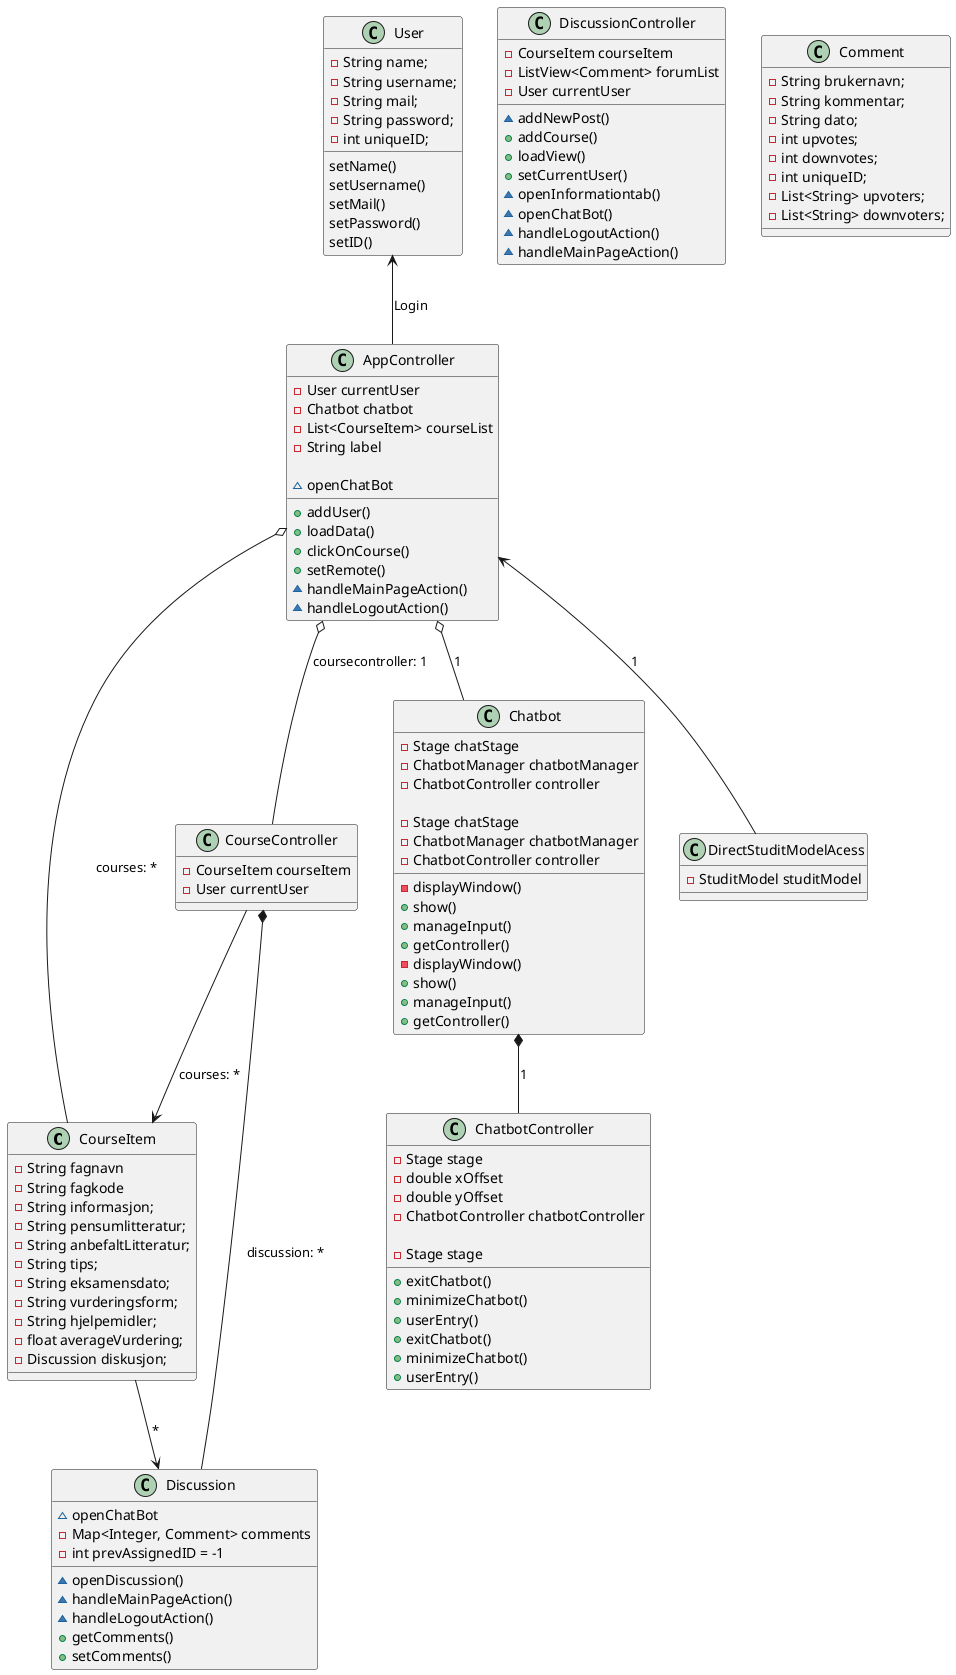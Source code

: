 @startuml
class CourseItem {
  - String fagnavn
  - String fagkode
  - String informasjon;
  - String pensumlitteratur;
  - String anbefaltLitteratur;
  - String tips;
  - String eksamensdato;
  - String vurderingsform;
  - String hjelpemidler;
  - float averageVurdering;
  - Discussion diskusjon;
}


class CourseController {
  - CourseItem courseItem
  - User currentUser
}


class Discussion {

  ~ openDiscussion()
  ~ openChatBot
  ~ handleMainPageAction()
  ~ handleLogoutAction()
}


class DiscussionController {
    - CourseItem courseItem
    - ListView<Comment> forumList
    - User currentUser

    ~ addNewPost() 
    + addCourse()
    + loadView()
    + setCurrentUser()
    ~ openInformationtab()
    ~ openChatBot()
    ~ handleLogoutAction()
    ~ handleMainPageAction()
}

class Discussion {
    - Map<Integer, Comment> comments
    - int prevAssignedID = -1

    + getComments()
    + setComments()
}

class Comment {
    - String brukernavn;
    - String kommentar;
    - String dato;
    - int upvotes;
    - int downvotes;
    - int uniqueID;
    - List<String> upvoters;
    - List<String> downvoters;
}


class User {
    - String name;
    - String username;
    - String mail;
    - String password;
    - int uniqueID;

    setName()
    setUsername()
    setMail()
    setPassword()
    setID()
}

 
class AppController {
    - User currentUser
    - Chatbot chatbot
    - List<CourseItem> courseList
    - String label

    + addUser()
    + loadData()
    + clickOnCourse()
    + setRemote()
    ~ openChatBot
    ~ handleMainPageAction()
    ~ handleLogoutAction()
}

class Chatbot{
    - Stage chatStage
    - ChatbotManager chatbotManager
    - ChatbotController controller

    - displayWindow()
    + show()
    + manageInput()
    + getController()
}

class ChatbotController {
    - Stage stage 
    - double xOffset 
    - double yOffset 
    - ChatbotController chatbotController
    
    + exitChatbot()
    + minimizeChatbot()
    + userEntry()
}

class Chatbot{
    - Stage chatStage
    - ChatbotManager chatbotManager
    - ChatbotController controller

    - displayWindow()
    + show()
    + manageInput()
    + getController()
}

class ChatbotController {
    - Stage stage     
    + exitChatbot()
    + minimizeChatbot()
    + userEntry()
}

class DirectStuditModelAcess {
    - StuditModel studitModel    
}


User <-- AppController: Login

AppController o-- CourseItem: courses: *
AppController <-- DirectStuditModelAcess: 1

AppController o-- CourseController: coursecontroller: 1
AppController o-- Chatbot: 1
Chatbot *-- ChatbotController: 1

CourseItem --> Discussion: *
CourseController --> CourseItem : courses: *
CourseController *-- Discussion : discussion: *
@enduml